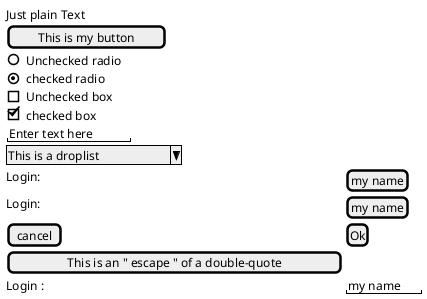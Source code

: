 @startsalt testandotodoselementos
{
     !unquoted procedure $mandatory($multi, $leftbracket, $midlelement, $rightbracket)
    !if ($multi==1)
         $leftbracket %newline() $midlelement $rightbracket
    !else
        $leftbracket $midlelement $rightbracket
    !endif    

    !endprocedure

    !unquoted procedure $optional($multi, $leftbracket, $midlelement, $rightbracket, $aparecer)
        !if ($aparecer==1)
            $mandatory($multi, $leftbracket, $midlelement, $rightbracket) 
        !endif
    !endprocedure

    !unquoted procedure $alternative($multi,$leftbracket, $midlelement, $rightbracket, $plataforma, $leftalternative,$midlealternative,$rightalternative,$multialternative)
        !if ($plataforma==0) 
             $mandatory($multi, $leftbracket, $midlelement, $rightbracket)
        !elseif ($plataforma==1)
            $mandatory($multialternative, $leftalternative, $midlealternative, $rightalternative)   
        !endif 
    !endprocedure

    !unquoted procedure $mandatoryInput($midlelement)
        "$midlelement"
    !endprocedure

    !unquoted procedure $optionalInput($midlelement, $aparecer)
        !if ($aparecer==1)
            $mandatoryInput($midlelement) 
        !endif
    !endprocedure

    !unquoted procedure $alternativeInput($midlelement, $plataforma, $midlealternative)
        !if ($plataforma==0) 
             $mandatoryInput($midlelement)
        !elseif ($plataforma==1)
            $mandatoryInput($midlealternative)   
        !endif 
    !endprocedure

    !procedure $oi($midlelement)
    {^
        $midlelement
    }
    !endprocedure

   !log elementos basicos representados utilizando minha funcao
    $mandatory(0,"", Just plain Text,"")
    $mandatory(0,[, This is my button,])
    $mandatory(0,(),Unchecked radio,"")
    $mandatory(0,(X),checked radio,"")
    $mandatory(0,[],Unchecked box,"")
    $mandatory(0,[X],checked box, "")
    $mandatoryInput(Enter text here)
    $mandatory(0,^,This is a droplist,^)

    !log testando como colocar elementos na mesma linha
    $mandatory(0,"","Login: | [my name]", "")
    $mandatory(0,"Login: |", "[my name]", "")
    $mandatory(0,"[cancel] |","[Ok]", "")
    
    !log %chr(34) e a aspas em ascii
    $mandatory(0,[,"This is an %chr(34) escape %chr(34) of a double-quote",])

    $mandatory(0,"","Login : | %chr(34) my name %chr(34)","")
}
@endsalt